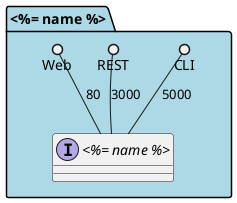 @startuml

package "<%= name %>" #lightblue {
    interface "<%= name %>" {

    }
    CLI ()-- "<%= name %>" : 5000
    REST ()-- "<%= name %>" : 3000
    Web ()-- "<%= name %>" : 80
}


@enduml
